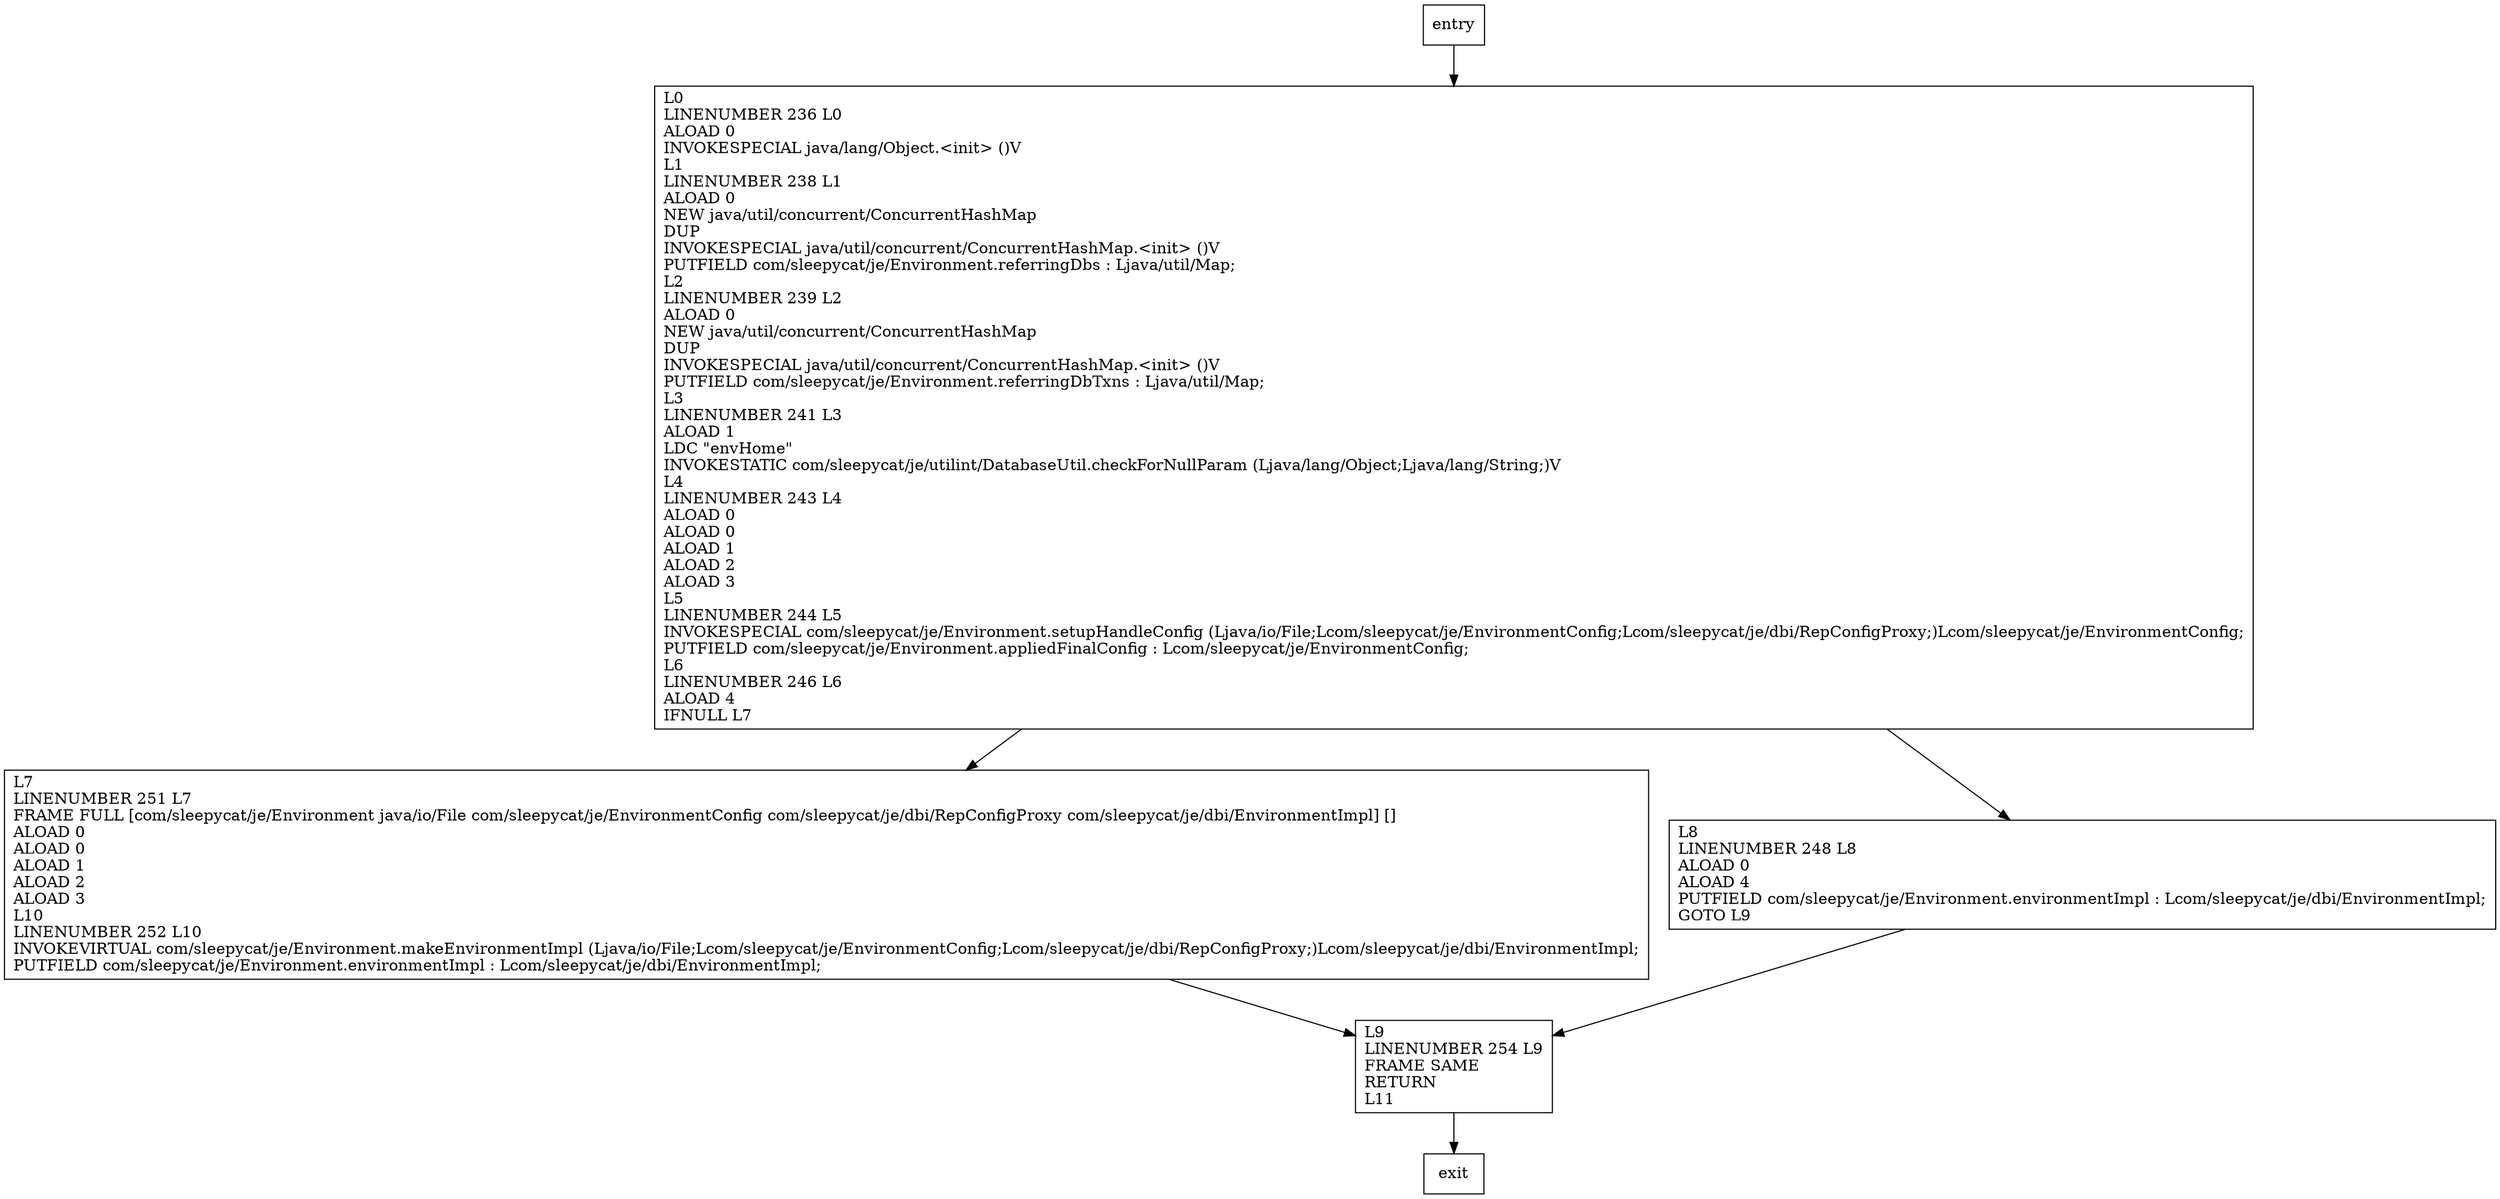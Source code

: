 digraph <init> {
node [shape=record];
1193889772 [label="L0\lLINENUMBER 236 L0\lALOAD 0\lINVOKESPECIAL java/lang/Object.\<init\> ()V\lL1\lLINENUMBER 238 L1\lALOAD 0\lNEW java/util/concurrent/ConcurrentHashMap\lDUP\lINVOKESPECIAL java/util/concurrent/ConcurrentHashMap.\<init\> ()V\lPUTFIELD com/sleepycat/je/Environment.referringDbs : Ljava/util/Map;\lL2\lLINENUMBER 239 L2\lALOAD 0\lNEW java/util/concurrent/ConcurrentHashMap\lDUP\lINVOKESPECIAL java/util/concurrent/ConcurrentHashMap.\<init\> ()V\lPUTFIELD com/sleepycat/je/Environment.referringDbTxns : Ljava/util/Map;\lL3\lLINENUMBER 241 L3\lALOAD 1\lLDC \"envHome\"\lINVOKESTATIC com/sleepycat/je/utilint/DatabaseUtil.checkForNullParam (Ljava/lang/Object;Ljava/lang/String;)V\lL4\lLINENUMBER 243 L4\lALOAD 0\lALOAD 0\lALOAD 1\lALOAD 2\lALOAD 3\lL5\lLINENUMBER 244 L5\lINVOKESPECIAL com/sleepycat/je/Environment.setupHandleConfig (Ljava/io/File;Lcom/sleepycat/je/EnvironmentConfig;Lcom/sleepycat/je/dbi/RepConfigProxy;)Lcom/sleepycat/je/EnvironmentConfig;\lPUTFIELD com/sleepycat/je/Environment.appliedFinalConfig : Lcom/sleepycat/je/EnvironmentConfig;\lL6\lLINENUMBER 246 L6\lALOAD 4\lIFNULL L7\l"];
844889076 [label="L7\lLINENUMBER 251 L7\lFRAME FULL [com/sleepycat/je/Environment java/io/File com/sleepycat/je/EnvironmentConfig com/sleepycat/je/dbi/RepConfigProxy com/sleepycat/je/dbi/EnvironmentImpl] []\lALOAD 0\lALOAD 0\lALOAD 1\lALOAD 2\lALOAD 3\lL10\lLINENUMBER 252 L10\lINVOKEVIRTUAL com/sleepycat/je/Environment.makeEnvironmentImpl (Ljava/io/File;Lcom/sleepycat/je/EnvironmentConfig;Lcom/sleepycat/je/dbi/RepConfigProxy;)Lcom/sleepycat/je/dbi/EnvironmentImpl;\lPUTFIELD com/sleepycat/je/Environment.environmentImpl : Lcom/sleepycat/je/dbi/EnvironmentImpl;\l"];
456317443 [label="L9\lLINENUMBER 254 L9\lFRAME SAME\lRETURN\lL11\l"];
872338284 [label="L8\lLINENUMBER 248 L8\lALOAD 0\lALOAD 4\lPUTFIELD com/sleepycat/je/Environment.environmentImpl : Lcom/sleepycat/je/dbi/EnvironmentImpl;\lGOTO L9\l"];
entry;
exit;
entry -> 1193889772
1193889772 -> 844889076
1193889772 -> 872338284
844889076 -> 456317443
456317443 -> exit
872338284 -> 456317443
}
